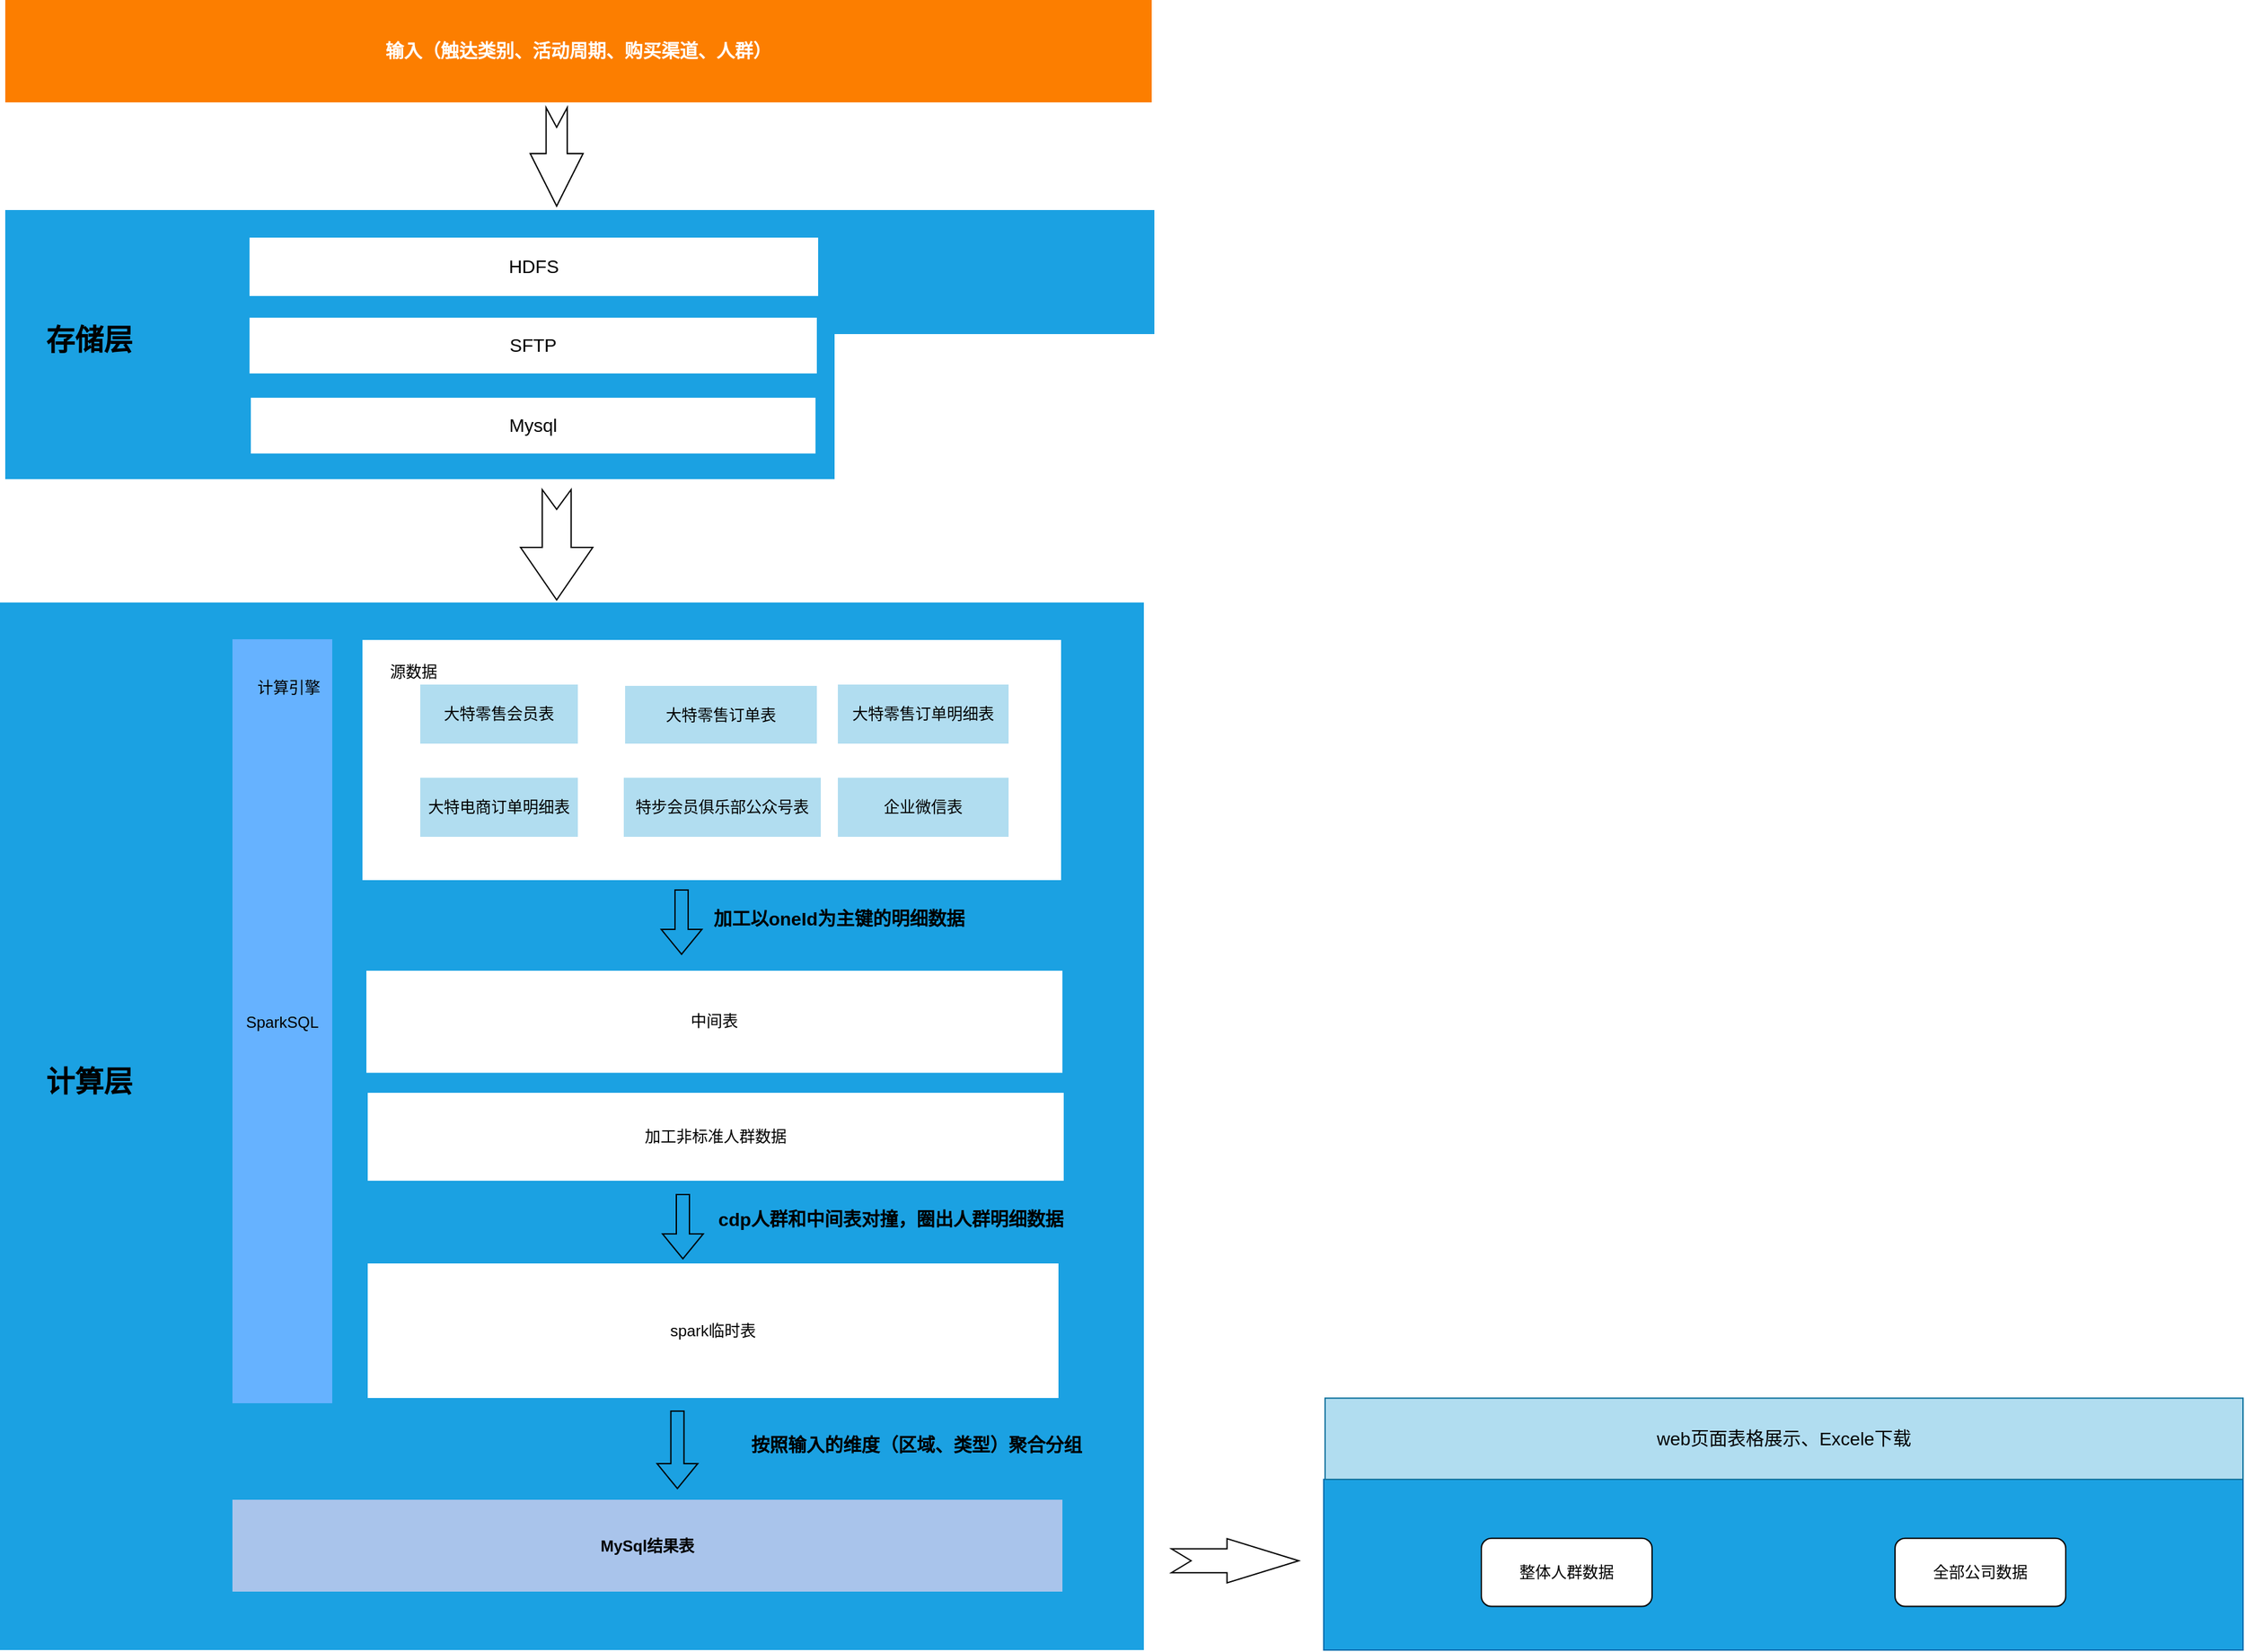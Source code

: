 <mxfile version="21.1.2" type="github">
  <diagram id="C5RBs43oDa-KdzZeNtuy" name="Page-1">
    <mxGraphModel dx="2320" dy="2160" grid="0" gridSize="10" guides="1" tooltips="1" connect="1" arrows="1" fold="1" page="0" pageScale="1" pageWidth="827" pageHeight="1169" math="0" shadow="0">
      <root>
        <mxCell id="WIyWlLk6GJQsqaUBKTNV-0" />
        <mxCell id="WIyWlLk6GJQsqaUBKTNV-1" parent="WIyWlLk6GJQsqaUBKTNV-0" />
        <mxCell id="akmJNxPO6BZ34CS4fUWW-13" value="" style="rounded=0;whiteSpace=wrap;html=1;fontSize=15;fontColor=#ffffff;fillColor=#1ba1e2;labelBackgroundColor=#33FFFF;strokeColor=none;" vertex="1" parent="WIyWlLk6GJQsqaUBKTNV-1">
          <mxGeometry x="608" y="-2" width="871" height="798" as="geometry" />
        </mxCell>
        <mxCell id="dFzb2xotskJWM5kpIQJ3-0" value="&lt;b&gt;MySql结果表&lt;/b&gt;" style="rounded=0;whiteSpace=wrap;html=1;fillColor=#A9C4EB;fontColor=#000000;strokeColor=none;" parent="WIyWlLk6GJQsqaUBKTNV-1" vertex="1">
          <mxGeometry x="785" y="681.5" width="632" height="70" as="geometry" />
        </mxCell>
        <mxCell id="dFzb2xotskJWM5kpIQJ3-4" value="&lt;span style=&quot;color: rgba(0, 0, 0, 0); font-family: monospace; font-size: 0px; text-align: start; background-color: rgb(251, 251, 251);&quot;&gt;%3CmxGraphModel%3E%3Croot%3E%3CmxCell%20id%3D%220%22%2F%3E%3CmxCell%20id%3D%221%22%20parent%3D%220%22%2F%3E%3CmxCell%20id%3D%222%22%20value%3D%22%26lt%3Bfont%20color%3D%26quot%3B%23000000%26quot%3B%20style%3D%26quot%3Bfont-size%3A%2013px%3B%26quot%3B%26gt%3B%E6%95%B0%E6%8D%AE%E5%AD%98%E5%82%A8%26lt%3B%2Ffont%26gt%3B%22%20style%3D%22text%3Bhtml%3D1%3BstrokeColor%3Dnone%3BfillColor%3Dnone%3Balign%3Dcenter%3BverticalAlign%3Dmiddle%3BwhiteSpace%3Dwrap%3Brounded%3D0%3BfontSize%3D13%3BfontColor%3D%23FFFFFF%3B%22%20vertex%3D%221%22%20parent%3D%221%22%3E%3CmxGeometry%20x%3D%22235%22%20y%3D%22165%22%20width%3D%2260%22%20height%3D%2230%22%20as%3D%22geometry%22%2F%3E%3C%2FmxCell%3E%3C%2Froot%3E%3C%2FmxGraphModel%3E&lt;/span&gt;" style="rounded=0;whiteSpace=wrap;html=1;fontSize=15;fontColor=#FFFFFF;fillColor=#66B2FF;labelBackgroundColor=#33FFFF;strokeColor=none;" parent="WIyWlLk6GJQsqaUBKTNV-1" vertex="1">
          <mxGeometry x="785" y="26" width="76" height="582" as="geometry" />
        </mxCell>
        <mxCell id="dFzb2xotskJWM5kpIQJ3-5" value="&lt;font color=&quot;#000000&quot; style=&quot;font-size: 12px;&quot;&gt;计算引擎&lt;/font&gt;" style="text;html=1;strokeColor=none;fillColor=none;align=center;verticalAlign=middle;whiteSpace=wrap;rounded=0;fontSize=12;fontColor=#FFFFFF;" parent="WIyWlLk6GJQsqaUBKTNV-1" vertex="1">
          <mxGeometry x="798" y="47.5" width="60" height="30" as="geometry" />
        </mxCell>
        <mxCell id="dFzb2xotskJWM5kpIQJ3-6" value="SparkSQL" style="text;html=1;strokeColor=none;fillColor=none;align=center;verticalAlign=middle;whiteSpace=wrap;rounded=0;labelBackgroundColor=none;fontSize=12;fontColor=#000000;" parent="WIyWlLk6GJQsqaUBKTNV-1" vertex="1">
          <mxGeometry x="793" y="302.5" width="60" height="30" as="geometry" />
        </mxCell>
        <mxCell id="dFzb2xotskJWM5kpIQJ3-7" value="" style="rounded=0;whiteSpace=wrap;html=1;labelBackgroundColor=none;strokeColor=none;fontSize=12;fillColor=#FFFFFF;fontColor=#ffffff;" parent="WIyWlLk6GJQsqaUBKTNV-1" vertex="1">
          <mxGeometry x="884" y="26.5" width="532" height="183" as="geometry" />
        </mxCell>
        <mxCell id="dFzb2xotskJWM5kpIQJ3-8" value="源数据" style="text;html=1;strokeColor=none;fillColor=none;align=center;verticalAlign=middle;whiteSpace=wrap;rounded=0;labelBackgroundColor=none;fontSize=12;fontColor=#000000;" parent="WIyWlLk6GJQsqaUBKTNV-1" vertex="1">
          <mxGeometry x="893" y="35.5" width="60" height="30" as="geometry" />
        </mxCell>
        <mxCell id="dFzb2xotskJWM5kpIQJ3-9" value="大特零售会员表" style="rounded=0;whiteSpace=wrap;html=1;labelBackgroundColor=none;strokeColor=none;fontSize=12;fontColor=#000000;fillColor=#B1DDF0;" parent="WIyWlLk6GJQsqaUBKTNV-1" vertex="1">
          <mxGeometry x="928" y="60.5" width="120" height="45" as="geometry" />
        </mxCell>
        <mxCell id="dFzb2xotskJWM5kpIQJ3-10" value="大特零售订单表" style="rounded=0;whiteSpace=wrap;html=1;labelBackgroundColor=none;strokeColor=none;fontSize=12;fillColor=#b1ddf0;" parent="WIyWlLk6GJQsqaUBKTNV-1" vertex="1">
          <mxGeometry x="1084" y="61.5" width="146" height="44" as="geometry" />
        </mxCell>
        <mxCell id="dFzb2xotskJWM5kpIQJ3-11" value="大特零售订单明细表" style="rounded=0;whiteSpace=wrap;html=1;labelBackgroundColor=none;strokeColor=none;fontSize=12;fillColor=#b1ddf0;" parent="WIyWlLk6GJQsqaUBKTNV-1" vertex="1">
          <mxGeometry x="1246" y="60.5" width="130" height="45" as="geometry" />
        </mxCell>
        <mxCell id="dFzb2xotskJWM5kpIQJ3-12" value="中间表" style="rounded=0;whiteSpace=wrap;html=1;labelBackgroundColor=none;fontSize=12;strokeColor=none;" parent="WIyWlLk6GJQsqaUBKTNV-1" vertex="1">
          <mxGeometry x="887" y="278.5" width="530" height="77.75" as="geometry" />
        </mxCell>
        <mxCell id="dFzb2xotskJWM5kpIQJ3-13" value="大特电商订单明细表" style="rounded=0;whiteSpace=wrap;html=1;labelBackgroundColor=none;strokeColor=none;fontSize=12;fillColor=#b1ddf0;" parent="WIyWlLk6GJQsqaUBKTNV-1" vertex="1">
          <mxGeometry x="928" y="131.5" width="120" height="45" as="geometry" />
        </mxCell>
        <mxCell id="dFzb2xotskJWM5kpIQJ3-14" value="特步会员俱乐部公众号表" style="rounded=0;whiteSpace=wrap;html=1;labelBackgroundColor=none;strokeColor=none;fontSize=12;fillColor=#b1ddf0;" parent="WIyWlLk6GJQsqaUBKTNV-1" vertex="1">
          <mxGeometry x="1083" y="131.5" width="150" height="45" as="geometry" />
        </mxCell>
        <mxCell id="dFzb2xotskJWM5kpIQJ3-15" value="企业微信表" style="rounded=0;whiteSpace=wrap;html=1;labelBackgroundColor=none;strokeColor=none;fontSize=12;fillColor=#b1ddf0;" parent="WIyWlLk6GJQsqaUBKTNV-1" vertex="1">
          <mxGeometry x="1246" y="131.5" width="130" height="45" as="geometry" />
        </mxCell>
        <mxCell id="dFzb2xotskJWM5kpIQJ3-16" value="" style="shape=flexArrow;endArrow=classic;html=1;rounded=0;" parent="WIyWlLk6GJQsqaUBKTNV-1" edge="1">
          <mxGeometry width="50" height="50" relative="1" as="geometry">
            <mxPoint x="1128" y="448.5" as="sourcePoint" />
            <mxPoint x="1128" y="498.5" as="targetPoint" />
          </mxGeometry>
        </mxCell>
        <mxCell id="dFzb2xotskJWM5kpIQJ3-17" value="加工以oneId为主键的明细数据" style="text;html=1;strokeColor=none;fillColor=none;align=center;verticalAlign=middle;whiteSpace=wrap;rounded=0;fontColor=#000000;fontStyle=1;fontSize=14;" parent="WIyWlLk6GJQsqaUBKTNV-1" vertex="1">
          <mxGeometry x="1147" y="233.5" width="200" height="10" as="geometry" />
        </mxCell>
        <mxCell id="dFzb2xotskJWM5kpIQJ3-18" value="spark临时表" style="rounded=0;whiteSpace=wrap;html=1;labelBackgroundColor=none;fontSize=12;strokeColor=none;" parent="WIyWlLk6GJQsqaUBKTNV-1" vertex="1">
          <mxGeometry x="888" y="501.5" width="526" height="102.5" as="geometry" />
        </mxCell>
        <mxCell id="dFzb2xotskJWM5kpIQJ3-19" value="" style="shape=flexArrow;endArrow=classic;html=1;rounded=0;" parent="WIyWlLk6GJQsqaUBKTNV-1" edge="1">
          <mxGeometry width="50" height="50" relative="1" as="geometry">
            <mxPoint x="1127" y="216.5" as="sourcePoint" />
            <mxPoint x="1127" y="266.5" as="targetPoint" />
          </mxGeometry>
        </mxCell>
        <mxCell id="dFzb2xotskJWM5kpIQJ3-20" value="" style="shape=flexArrow;endArrow=classic;html=1;rounded=0;" parent="WIyWlLk6GJQsqaUBKTNV-1" edge="1">
          <mxGeometry width="50" height="50" relative="1" as="geometry">
            <mxPoint x="1123.83" y="613.5" as="sourcePoint" />
            <mxPoint x="1123.83" y="673.5" as="targetPoint" />
          </mxGeometry>
        </mxCell>
        <mxCell id="dFzb2xotskJWM5kpIQJ3-21" value="按照输入的维度（区域、类型）聚合分组" style="text;html=1;strokeColor=none;fillColor=none;align=center;verticalAlign=middle;whiteSpace=wrap;rounded=0;fontSize=14;fontColor=#000000;fontStyle=1" parent="WIyWlLk6GJQsqaUBKTNV-1" vertex="1">
          <mxGeometry x="1166" y="629.5" width="280" height="20" as="geometry" />
        </mxCell>
        <mxCell id="dFzb2xotskJWM5kpIQJ3-27" value="" style="rounded=0;whiteSpace=wrap;html=1;fontSize=14;fontColor=#ffffff;fillColor=#1ba1e2;strokeColor=#006EAF;" parent="WIyWlLk6GJQsqaUBKTNV-1" vertex="1">
          <mxGeometry x="1616" y="666" width="700" height="130" as="geometry" />
        </mxCell>
        <mxCell id="dFzb2xotskJWM5kpIQJ3-29" value="web页面表格展示、Excele下载" style="rounded=0;whiteSpace=wrap;html=1;shadow=0;fontSize=14;fillColor=#b1ddf0;strokeColor=#10739e;" parent="WIyWlLk6GJQsqaUBKTNV-1" vertex="1">
          <mxGeometry x="1617" y="604.12" width="699" height="61.88" as="geometry" />
        </mxCell>
        <mxCell id="dFzb2xotskJWM5kpIQJ3-31" value="" style="html=1;shadow=0;dashed=0;align=center;verticalAlign=middle;shape=mxgraph.arrows2.arrow;dy=0.46;dx=54.67;notch=15;fontSize=14;fontColor=#000000;fillColor=none;" parent="WIyWlLk6GJQsqaUBKTNV-1" vertex="1">
          <mxGeometry x="1500" y="711.12" width="97" height="33.75" as="geometry" />
        </mxCell>
        <mxCell id="dFzb2xotskJWM5kpIQJ3-35" value="整体人群数据" style="rounded=1;whiteSpace=wrap;html=1;" parent="WIyWlLk6GJQsqaUBKTNV-1" vertex="1">
          <mxGeometry x="1736" y="710.87" width="130" height="51.88" as="geometry" />
        </mxCell>
        <mxCell id="dFzb2xotskJWM5kpIQJ3-36" value="全部公司数据" style="rounded=1;whiteSpace=wrap;html=1;" parent="WIyWlLk6GJQsqaUBKTNV-1" vertex="1">
          <mxGeometry x="2051" y="710.87" width="130" height="51.88" as="geometry" />
        </mxCell>
        <mxCell id="dFzb2xotskJWM5kpIQJ3-38" value="cdp人群和中间表对撞，圈出人群明细数据" style="text;html=1;strokeColor=none;fillColor=none;align=center;verticalAlign=middle;whiteSpace=wrap;rounded=0;fontColor=#000000;fontStyle=1;fontSize=14;" parent="WIyWlLk6GJQsqaUBKTNV-1" vertex="1">
          <mxGeometry x="1151" y="462.5" width="271" height="10" as="geometry" />
        </mxCell>
        <mxCell id="dFzb2xotskJWM5kpIQJ3-54" value="加工非标准人群数据" style="rounded=0;whiteSpace=wrap;html=1;labelBackgroundColor=none;fontSize=12;strokeColor=none;" parent="WIyWlLk6GJQsqaUBKTNV-1" vertex="1">
          <mxGeometry x="888" y="371.5" width="530" height="67" as="geometry" />
        </mxCell>
        <mxCell id="akmJNxPO6BZ34CS4fUWW-7" value="输入（触达类别、活动周期、购买渠道、人群）" style="rounded=0;whiteSpace=wrap;html=1;fillColor=#FC7E00;fontSize=14;fontStyle=1;fontColor=#FFFFFF;strokeColor=none;" vertex="1" parent="WIyWlLk6GJQsqaUBKTNV-1">
          <mxGeometry x="612" y="-461" width="873" height="78" as="geometry" />
        </mxCell>
        <mxCell id="akmJNxPO6BZ34CS4fUWW-8" value="" style="rounded=0;whiteSpace=wrap;html=1;fontSize=15;fontColor=#ffffff;fillColor=#1ba1e2;labelBackgroundColor=#33FFFF;strokeColor=none;" vertex="1" parent="WIyWlLk6GJQsqaUBKTNV-1">
          <mxGeometry x="612" y="-301" width="875" height="205" as="geometry" />
        </mxCell>
        <mxCell id="akmJNxPO6BZ34CS4fUWW-9" value="&lt;font color=&quot;#000000&quot; style=&quot;font-size: 22px;&quot;&gt;存储层&lt;/font&gt;" style="text;html=1;strokeColor=none;fillColor=none;align=center;verticalAlign=middle;whiteSpace=wrap;rounded=0;fontSize=22;fontColor=#FFFFFF;fontStyle=1" vertex="1" parent="WIyWlLk6GJQsqaUBKTNV-1">
          <mxGeometry x="627" y="-216" width="98" height="30" as="geometry" />
        </mxCell>
        <mxCell id="akmJNxPO6BZ34CS4fUWW-10" value="HDFS" style="rounded=0;whiteSpace=wrap;html=1;fillColor=#FFFFFF;strokeColor=none;fontSize=14;" vertex="1" parent="WIyWlLk6GJQsqaUBKTNV-1">
          <mxGeometry x="798" y="-280" width="433" height="44.5" as="geometry" />
        </mxCell>
        <mxCell id="akmJNxPO6BZ34CS4fUWW-11" value="SFTP" style="rounded=0;whiteSpace=wrap;html=1;fillColor=#FFFFFF;strokeColor=none;fontSize=14;" vertex="1" parent="WIyWlLk6GJQsqaUBKTNV-1">
          <mxGeometry x="798" y="-219" width="432" height="42.5" as="geometry" />
        </mxCell>
        <mxCell id="akmJNxPO6BZ34CS4fUWW-12" value="Mysql" style="rounded=0;whiteSpace=wrap;html=1;fillColor=#FFFFFF;strokeColor=none;fontSize=14;" vertex="1" parent="WIyWlLk6GJQsqaUBKTNV-1">
          <mxGeometry x="799" y="-158" width="430" height="42.5" as="geometry" />
        </mxCell>
        <mxCell id="akmJNxPO6BZ34CS4fUWW-14" value="" style="html=1;shadow=0;dashed=0;align=center;verticalAlign=middle;shape=mxgraph.arrows2.arrow;dy=0.6;dx=40;notch=15;direction=south;" vertex="1" parent="WIyWlLk6GJQsqaUBKTNV-1">
          <mxGeometry x="1011.75" y="-379" width="40.25" height="75" as="geometry" />
        </mxCell>
        <mxCell id="akmJNxPO6BZ34CS4fUWW-15" value="&lt;font color=&quot;#000000&quot; style=&quot;font-size: 22px;&quot;&gt;计算层&lt;/font&gt;" style="text;html=1;strokeColor=none;fillColor=none;align=center;verticalAlign=middle;whiteSpace=wrap;rounded=0;fontSize=22;fontColor=#FFFFFF;fontStyle=1" vertex="1" parent="WIyWlLk6GJQsqaUBKTNV-1">
          <mxGeometry x="627" y="348.5" width="98" height="30" as="geometry" />
        </mxCell>
        <mxCell id="akmJNxPO6BZ34CS4fUWW-16" value="" style="html=1;shadow=0;dashed=0;align=center;verticalAlign=middle;shape=mxgraph.arrows2.arrow;dy=0.6;dx=40;notch=15;direction=south;" vertex="1" parent="WIyWlLk6GJQsqaUBKTNV-1">
          <mxGeometry x="1004.38" y="-88" width="55" height="84" as="geometry" />
        </mxCell>
      </root>
    </mxGraphModel>
  </diagram>
</mxfile>
